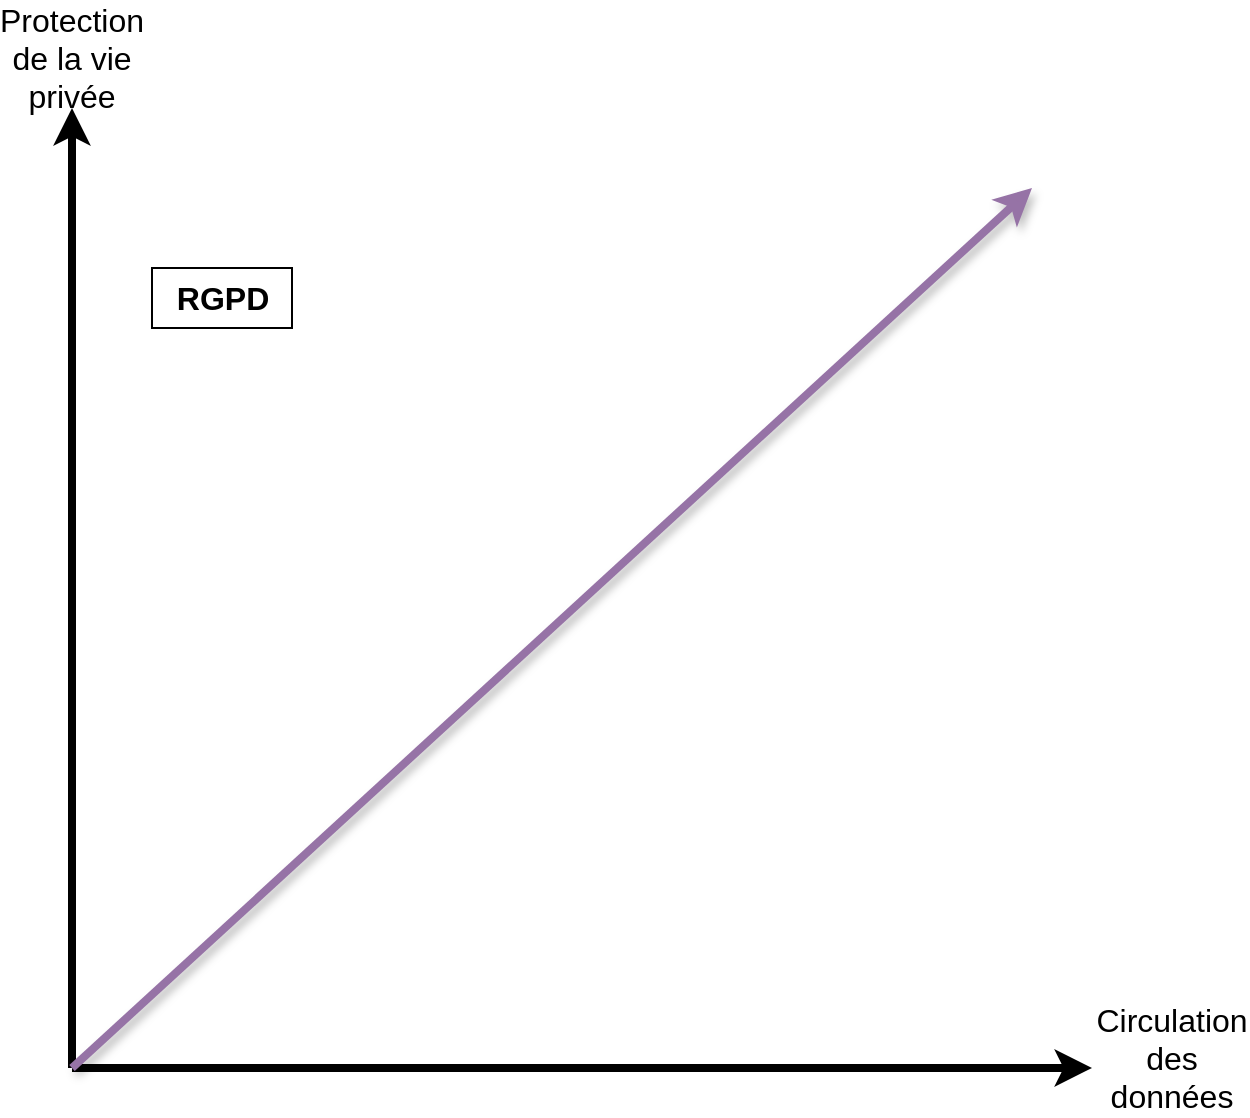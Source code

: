 <mxfile version="24.7.6">
  <diagram name="Page-1" id="dCJ2klqYW2XMoEyI3Qbc">
    <mxGraphModel dx="927" dy="580" grid="1" gridSize="10" guides="1" tooltips="1" connect="1" arrows="1" fold="1" page="1" pageScale="1" pageWidth="827" pageHeight="1169" math="0" shadow="0">
      <root>
        <mxCell id="0" />
        <mxCell id="1" parent="0" />
        <mxCell id="F_0H_4BJYs4ZDbMHEmpx-1" value="" style="edgeStyle=none;orthogonalLoop=1;jettySize=auto;html=1;rounded=0;strokeWidth=4;" edge="1" parent="1">
          <mxGeometry width="80" relative="1" as="geometry">
            <mxPoint x="120" y="640" as="sourcePoint" />
            <mxPoint x="120" y="160" as="targetPoint" />
            <Array as="points" />
          </mxGeometry>
        </mxCell>
        <mxCell id="F_0H_4BJYs4ZDbMHEmpx-2" value="" style="edgeStyle=none;orthogonalLoop=1;jettySize=auto;html=1;rounded=0;strokeWidth=4;" edge="1" parent="1">
          <mxGeometry width="80" relative="1" as="geometry">
            <mxPoint x="120" y="640" as="sourcePoint" />
            <mxPoint x="630" y="640" as="targetPoint" />
            <Array as="points" />
          </mxGeometry>
        </mxCell>
        <mxCell id="F_0H_4BJYs4ZDbMHEmpx-3" value="Protection de la vie privée" style="text;strokeColor=none;align=center;fillColor=none;html=1;verticalAlign=middle;whiteSpace=wrap;rounded=0;fontSize=16;" vertex="1" parent="1">
          <mxGeometry x="90" y="120" width="60" height="30" as="geometry" />
        </mxCell>
        <mxCell id="F_0H_4BJYs4ZDbMHEmpx-4" value="Circulation des données" style="text;strokeColor=none;align=center;fillColor=none;html=1;verticalAlign=middle;whiteSpace=wrap;rounded=0;fontSize=16;" vertex="1" parent="1">
          <mxGeometry x="640" y="620" width="60" height="30" as="geometry" />
        </mxCell>
        <mxCell id="F_0H_4BJYs4ZDbMHEmpx-6" value="RGPD" style="text;html=1;align=center;verticalAlign=middle;resizable=0;points=[];autosize=1;strokeColor=default;fillColor=none;fontSize=16;fontStyle=1" vertex="1" parent="1">
          <mxGeometry x="160" y="240" width="70" height="30" as="geometry" />
        </mxCell>
        <mxCell id="F_0H_4BJYs4ZDbMHEmpx-7" value="" style="edgeStyle=none;orthogonalLoop=1;jettySize=auto;html=1;rounded=0;strokeWidth=4;shadow=1;fillColor=#e1d5e7;strokeColor=#9673a6;" edge="1" parent="1">
          <mxGeometry width="80" relative="1" as="geometry">
            <mxPoint x="120" y="640" as="sourcePoint" />
            <mxPoint x="600" y="200" as="targetPoint" />
            <Array as="points" />
          </mxGeometry>
        </mxCell>
      </root>
    </mxGraphModel>
  </diagram>
</mxfile>
